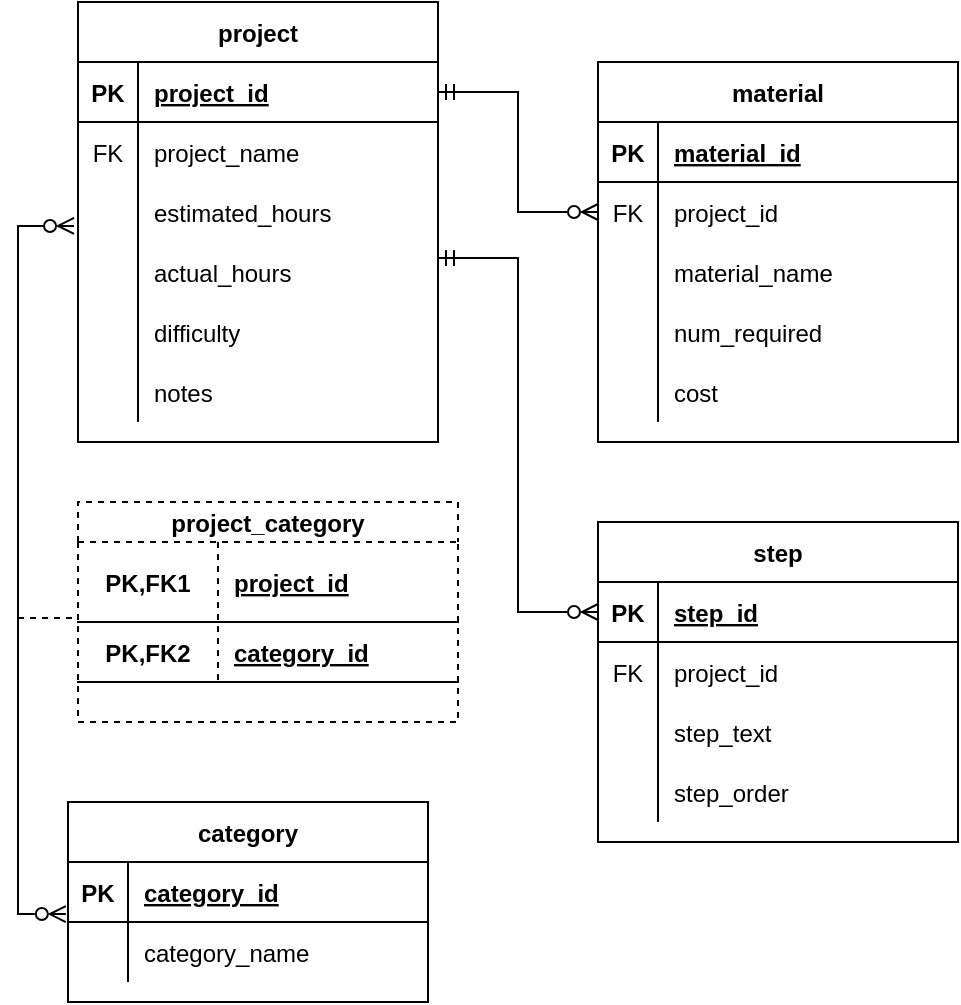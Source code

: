 <mxfile version="20.2.3" type="device"><diagram id="GjeYzTXRUApkSL4Be99o" name="Page-1"><mxGraphModel dx="553" dy="620" grid="1" gridSize="10" guides="1" tooltips="1" connect="1" arrows="1" fold="1" page="1" pageScale="1" pageWidth="850" pageHeight="1100" math="0" shadow="0"><root><mxCell id="0"/><mxCell id="1" parent="0"/><mxCell id="Lz5gEPpYqcbjBA6vg_gs-1" value="project" style="shape=table;startSize=30;container=1;collapsible=1;childLayout=tableLayout;fixedRows=1;rowLines=0;fontStyle=1;align=center;resizeLast=1;" vertex="1" parent="1"><mxGeometry x="40" y="40" width="180" height="220" as="geometry"/></mxCell><mxCell id="Lz5gEPpYqcbjBA6vg_gs-2" value="" style="shape=tableRow;horizontal=0;startSize=0;swimlaneHead=0;swimlaneBody=0;fillColor=none;collapsible=0;dropTarget=0;points=[[0,0.5],[1,0.5]];portConstraint=eastwest;top=0;left=0;right=0;bottom=1;" vertex="1" parent="Lz5gEPpYqcbjBA6vg_gs-1"><mxGeometry y="30" width="180" height="30" as="geometry"/></mxCell><mxCell id="Lz5gEPpYqcbjBA6vg_gs-3" value="PK" style="shape=partialRectangle;connectable=0;fillColor=none;top=0;left=0;bottom=0;right=0;fontStyle=1;overflow=hidden;" vertex="1" parent="Lz5gEPpYqcbjBA6vg_gs-2"><mxGeometry width="30" height="30" as="geometry"><mxRectangle width="30" height="30" as="alternateBounds"/></mxGeometry></mxCell><mxCell id="Lz5gEPpYqcbjBA6vg_gs-4" value="project_id" style="shape=partialRectangle;connectable=0;fillColor=none;top=0;left=0;bottom=0;right=0;align=left;spacingLeft=6;fontStyle=5;overflow=hidden;" vertex="1" parent="Lz5gEPpYqcbjBA6vg_gs-2"><mxGeometry x="30" width="150" height="30" as="geometry"><mxRectangle width="150" height="30" as="alternateBounds"/></mxGeometry></mxCell><mxCell id="Lz5gEPpYqcbjBA6vg_gs-5" value="" style="shape=tableRow;horizontal=0;startSize=0;swimlaneHead=0;swimlaneBody=0;fillColor=none;collapsible=0;dropTarget=0;points=[[0,0.5],[1,0.5]];portConstraint=eastwest;top=0;left=0;right=0;bottom=0;" vertex="1" parent="Lz5gEPpYqcbjBA6vg_gs-1"><mxGeometry y="60" width="180" height="30" as="geometry"/></mxCell><mxCell id="Lz5gEPpYqcbjBA6vg_gs-6" value="FK" style="shape=partialRectangle;connectable=0;fillColor=none;top=0;left=0;bottom=0;right=0;editable=1;overflow=hidden;" vertex="1" parent="Lz5gEPpYqcbjBA6vg_gs-5"><mxGeometry width="30" height="30" as="geometry"><mxRectangle width="30" height="30" as="alternateBounds"/></mxGeometry></mxCell><mxCell id="Lz5gEPpYqcbjBA6vg_gs-7" value="project_name" style="shape=partialRectangle;connectable=0;fillColor=none;top=0;left=0;bottom=0;right=0;align=left;spacingLeft=6;overflow=hidden;" vertex="1" parent="Lz5gEPpYqcbjBA6vg_gs-5"><mxGeometry x="30" width="150" height="30" as="geometry"><mxRectangle width="150" height="30" as="alternateBounds"/></mxGeometry></mxCell><mxCell id="Lz5gEPpYqcbjBA6vg_gs-8" value="" style="shape=tableRow;horizontal=0;startSize=0;swimlaneHead=0;swimlaneBody=0;fillColor=none;collapsible=0;dropTarget=0;points=[[0,0.5],[1,0.5]];portConstraint=eastwest;top=0;left=0;right=0;bottom=0;" vertex="1" parent="Lz5gEPpYqcbjBA6vg_gs-1"><mxGeometry y="90" width="180" height="30" as="geometry"/></mxCell><mxCell id="Lz5gEPpYqcbjBA6vg_gs-9" value="" style="shape=partialRectangle;connectable=0;fillColor=none;top=0;left=0;bottom=0;right=0;editable=1;overflow=hidden;" vertex="1" parent="Lz5gEPpYqcbjBA6vg_gs-8"><mxGeometry width="30" height="30" as="geometry"><mxRectangle width="30" height="30" as="alternateBounds"/></mxGeometry></mxCell><mxCell id="Lz5gEPpYqcbjBA6vg_gs-10" value="estimated_hours" style="shape=partialRectangle;connectable=0;fillColor=none;top=0;left=0;bottom=0;right=0;align=left;spacingLeft=6;overflow=hidden;" vertex="1" parent="Lz5gEPpYqcbjBA6vg_gs-8"><mxGeometry x="30" width="150" height="30" as="geometry"><mxRectangle width="150" height="30" as="alternateBounds"/></mxGeometry></mxCell><mxCell id="Lz5gEPpYqcbjBA6vg_gs-11" value="" style="shape=tableRow;horizontal=0;startSize=0;swimlaneHead=0;swimlaneBody=0;fillColor=none;collapsible=0;dropTarget=0;points=[[0,0.5],[1,0.5]];portConstraint=eastwest;top=0;left=0;right=0;bottom=0;" vertex="1" parent="Lz5gEPpYqcbjBA6vg_gs-1"><mxGeometry y="120" width="180" height="30" as="geometry"/></mxCell><mxCell id="Lz5gEPpYqcbjBA6vg_gs-12" value="" style="shape=partialRectangle;connectable=0;fillColor=none;top=0;left=0;bottom=0;right=0;editable=1;overflow=hidden;" vertex="1" parent="Lz5gEPpYqcbjBA6vg_gs-11"><mxGeometry width="30" height="30" as="geometry"><mxRectangle width="30" height="30" as="alternateBounds"/></mxGeometry></mxCell><mxCell id="Lz5gEPpYqcbjBA6vg_gs-13" value="actual_hours" style="shape=partialRectangle;connectable=0;fillColor=none;top=0;left=0;bottom=0;right=0;align=left;spacingLeft=6;overflow=hidden;" vertex="1" parent="Lz5gEPpYqcbjBA6vg_gs-11"><mxGeometry x="30" width="150" height="30" as="geometry"><mxRectangle width="150" height="30" as="alternateBounds"/></mxGeometry></mxCell><mxCell id="Lz5gEPpYqcbjBA6vg_gs-14" style="shape=tableRow;horizontal=0;startSize=0;swimlaneHead=0;swimlaneBody=0;fillColor=none;collapsible=0;dropTarget=0;points=[[0,0.5],[1,0.5]];portConstraint=eastwest;top=0;left=0;right=0;bottom=0;" vertex="1" parent="Lz5gEPpYqcbjBA6vg_gs-1"><mxGeometry y="150" width="180" height="30" as="geometry"/></mxCell><mxCell id="Lz5gEPpYqcbjBA6vg_gs-15" style="shape=partialRectangle;connectable=0;fillColor=none;top=0;left=0;bottom=0;right=0;editable=1;overflow=hidden;" vertex="1" parent="Lz5gEPpYqcbjBA6vg_gs-14"><mxGeometry width="30" height="30" as="geometry"><mxRectangle width="30" height="30" as="alternateBounds"/></mxGeometry></mxCell><mxCell id="Lz5gEPpYqcbjBA6vg_gs-16" value="difficulty" style="shape=partialRectangle;connectable=0;fillColor=none;top=0;left=0;bottom=0;right=0;align=left;spacingLeft=6;overflow=hidden;" vertex="1" parent="Lz5gEPpYqcbjBA6vg_gs-14"><mxGeometry x="30" width="150" height="30" as="geometry"><mxRectangle width="150" height="30" as="alternateBounds"/></mxGeometry></mxCell><mxCell id="Lz5gEPpYqcbjBA6vg_gs-17" style="shape=tableRow;horizontal=0;startSize=0;swimlaneHead=0;swimlaneBody=0;fillColor=none;collapsible=0;dropTarget=0;points=[[0,0.5],[1,0.5]];portConstraint=eastwest;top=0;left=0;right=0;bottom=0;" vertex="1" parent="Lz5gEPpYqcbjBA6vg_gs-1"><mxGeometry y="180" width="180" height="30" as="geometry"/></mxCell><mxCell id="Lz5gEPpYqcbjBA6vg_gs-18" style="shape=partialRectangle;connectable=0;fillColor=none;top=0;left=0;bottom=0;right=0;editable=1;overflow=hidden;" vertex="1" parent="Lz5gEPpYqcbjBA6vg_gs-17"><mxGeometry width="30" height="30" as="geometry"><mxRectangle width="30" height="30" as="alternateBounds"/></mxGeometry></mxCell><mxCell id="Lz5gEPpYqcbjBA6vg_gs-19" value="notes" style="shape=partialRectangle;connectable=0;fillColor=none;top=0;left=0;bottom=0;right=0;align=left;spacingLeft=6;overflow=hidden;" vertex="1" parent="Lz5gEPpYqcbjBA6vg_gs-17"><mxGeometry x="30" width="150" height="30" as="geometry"><mxRectangle width="150" height="30" as="alternateBounds"/></mxGeometry></mxCell><mxCell id="Lz5gEPpYqcbjBA6vg_gs-20" value="material" style="shape=table;startSize=30;container=1;collapsible=1;childLayout=tableLayout;fixedRows=1;rowLines=0;fontStyle=1;align=center;resizeLast=1;" vertex="1" parent="1"><mxGeometry x="300" y="70" width="180" height="190" as="geometry"/></mxCell><mxCell id="Lz5gEPpYqcbjBA6vg_gs-21" value="" style="shape=tableRow;horizontal=0;startSize=0;swimlaneHead=0;swimlaneBody=0;fillColor=none;collapsible=0;dropTarget=0;points=[[0,0.5],[1,0.5]];portConstraint=eastwest;top=0;left=0;right=0;bottom=1;" vertex="1" parent="Lz5gEPpYqcbjBA6vg_gs-20"><mxGeometry y="30" width="180" height="30" as="geometry"/></mxCell><mxCell id="Lz5gEPpYqcbjBA6vg_gs-22" value="PK" style="shape=partialRectangle;connectable=0;fillColor=none;top=0;left=0;bottom=0;right=0;fontStyle=1;overflow=hidden;" vertex="1" parent="Lz5gEPpYqcbjBA6vg_gs-21"><mxGeometry width="30" height="30" as="geometry"><mxRectangle width="30" height="30" as="alternateBounds"/></mxGeometry></mxCell><mxCell id="Lz5gEPpYqcbjBA6vg_gs-23" value="material_id" style="shape=partialRectangle;connectable=0;fillColor=none;top=0;left=0;bottom=0;right=0;align=left;spacingLeft=6;fontStyle=5;overflow=hidden;" vertex="1" parent="Lz5gEPpYqcbjBA6vg_gs-21"><mxGeometry x="30" width="150" height="30" as="geometry"><mxRectangle width="150" height="30" as="alternateBounds"/></mxGeometry></mxCell><mxCell id="Lz5gEPpYqcbjBA6vg_gs-24" value="" style="shape=tableRow;horizontal=0;startSize=0;swimlaneHead=0;swimlaneBody=0;fillColor=none;collapsible=0;dropTarget=0;points=[[0,0.5],[1,0.5]];portConstraint=eastwest;top=0;left=0;right=0;bottom=0;" vertex="1" parent="Lz5gEPpYqcbjBA6vg_gs-20"><mxGeometry y="60" width="180" height="30" as="geometry"/></mxCell><mxCell id="Lz5gEPpYqcbjBA6vg_gs-25" value="FK" style="shape=partialRectangle;connectable=0;fillColor=none;top=0;left=0;bottom=0;right=0;editable=1;overflow=hidden;" vertex="1" parent="Lz5gEPpYqcbjBA6vg_gs-24"><mxGeometry width="30" height="30" as="geometry"><mxRectangle width="30" height="30" as="alternateBounds"/></mxGeometry></mxCell><mxCell id="Lz5gEPpYqcbjBA6vg_gs-26" value="project_id" style="shape=partialRectangle;connectable=0;fillColor=none;top=0;left=0;bottom=0;right=0;align=left;spacingLeft=6;overflow=hidden;" vertex="1" parent="Lz5gEPpYqcbjBA6vg_gs-24"><mxGeometry x="30" width="150" height="30" as="geometry"><mxRectangle width="150" height="30" as="alternateBounds"/></mxGeometry></mxCell><mxCell id="Lz5gEPpYqcbjBA6vg_gs-27" value="" style="shape=tableRow;horizontal=0;startSize=0;swimlaneHead=0;swimlaneBody=0;fillColor=none;collapsible=0;dropTarget=0;points=[[0,0.5],[1,0.5]];portConstraint=eastwest;top=0;left=0;right=0;bottom=0;" vertex="1" parent="Lz5gEPpYqcbjBA6vg_gs-20"><mxGeometry y="90" width="180" height="30" as="geometry"/></mxCell><mxCell id="Lz5gEPpYqcbjBA6vg_gs-28" value="" style="shape=partialRectangle;connectable=0;fillColor=none;top=0;left=0;bottom=0;right=0;editable=1;overflow=hidden;" vertex="1" parent="Lz5gEPpYqcbjBA6vg_gs-27"><mxGeometry width="30" height="30" as="geometry"><mxRectangle width="30" height="30" as="alternateBounds"/></mxGeometry></mxCell><mxCell id="Lz5gEPpYqcbjBA6vg_gs-29" value="material_name" style="shape=partialRectangle;connectable=0;fillColor=none;top=0;left=0;bottom=0;right=0;align=left;spacingLeft=6;overflow=hidden;" vertex="1" parent="Lz5gEPpYqcbjBA6vg_gs-27"><mxGeometry x="30" width="150" height="30" as="geometry"><mxRectangle width="150" height="30" as="alternateBounds"/></mxGeometry></mxCell><mxCell id="Lz5gEPpYqcbjBA6vg_gs-30" value="" style="shape=tableRow;horizontal=0;startSize=0;swimlaneHead=0;swimlaneBody=0;fillColor=none;collapsible=0;dropTarget=0;points=[[0,0.5],[1,0.5]];portConstraint=eastwest;top=0;left=0;right=0;bottom=0;" vertex="1" parent="Lz5gEPpYqcbjBA6vg_gs-20"><mxGeometry y="120" width="180" height="30" as="geometry"/></mxCell><mxCell id="Lz5gEPpYqcbjBA6vg_gs-31" value="" style="shape=partialRectangle;connectable=0;fillColor=none;top=0;left=0;bottom=0;right=0;editable=1;overflow=hidden;" vertex="1" parent="Lz5gEPpYqcbjBA6vg_gs-30"><mxGeometry width="30" height="30" as="geometry"><mxRectangle width="30" height="30" as="alternateBounds"/></mxGeometry></mxCell><mxCell id="Lz5gEPpYqcbjBA6vg_gs-32" value="num_required" style="shape=partialRectangle;connectable=0;fillColor=none;top=0;left=0;bottom=0;right=0;align=left;spacingLeft=6;overflow=hidden;" vertex="1" parent="Lz5gEPpYqcbjBA6vg_gs-30"><mxGeometry x="30" width="150" height="30" as="geometry"><mxRectangle width="150" height="30" as="alternateBounds"/></mxGeometry></mxCell><mxCell id="Lz5gEPpYqcbjBA6vg_gs-33" style="shape=tableRow;horizontal=0;startSize=0;swimlaneHead=0;swimlaneBody=0;fillColor=none;collapsible=0;dropTarget=0;points=[[0,0.5],[1,0.5]];portConstraint=eastwest;top=0;left=0;right=0;bottom=0;" vertex="1" parent="Lz5gEPpYqcbjBA6vg_gs-20"><mxGeometry y="150" width="180" height="30" as="geometry"/></mxCell><mxCell id="Lz5gEPpYqcbjBA6vg_gs-34" style="shape=partialRectangle;connectable=0;fillColor=none;top=0;left=0;bottom=0;right=0;editable=1;overflow=hidden;" vertex="1" parent="Lz5gEPpYqcbjBA6vg_gs-33"><mxGeometry width="30" height="30" as="geometry"><mxRectangle width="30" height="30" as="alternateBounds"/></mxGeometry></mxCell><mxCell id="Lz5gEPpYqcbjBA6vg_gs-35" value="cost" style="shape=partialRectangle;connectable=0;fillColor=none;top=0;left=0;bottom=0;right=0;align=left;spacingLeft=6;overflow=hidden;" vertex="1" parent="Lz5gEPpYqcbjBA6vg_gs-33"><mxGeometry x="30" width="150" height="30" as="geometry"><mxRectangle width="150" height="30" as="alternateBounds"/></mxGeometry></mxCell><mxCell id="Lz5gEPpYqcbjBA6vg_gs-36" value="step" style="shape=table;startSize=30;container=1;collapsible=1;childLayout=tableLayout;fixedRows=1;rowLines=0;fontStyle=1;align=center;resizeLast=1;" vertex="1" parent="1"><mxGeometry x="300" y="300" width="180" height="160" as="geometry"/></mxCell><mxCell id="Lz5gEPpYqcbjBA6vg_gs-37" value="" style="shape=tableRow;horizontal=0;startSize=0;swimlaneHead=0;swimlaneBody=0;fillColor=none;collapsible=0;dropTarget=0;points=[[0,0.5],[1,0.5]];portConstraint=eastwest;top=0;left=0;right=0;bottom=1;" vertex="1" parent="Lz5gEPpYqcbjBA6vg_gs-36"><mxGeometry y="30" width="180" height="30" as="geometry"/></mxCell><mxCell id="Lz5gEPpYqcbjBA6vg_gs-38" value="PK" style="shape=partialRectangle;connectable=0;fillColor=none;top=0;left=0;bottom=0;right=0;fontStyle=1;overflow=hidden;" vertex="1" parent="Lz5gEPpYqcbjBA6vg_gs-37"><mxGeometry width="30" height="30" as="geometry"><mxRectangle width="30" height="30" as="alternateBounds"/></mxGeometry></mxCell><mxCell id="Lz5gEPpYqcbjBA6vg_gs-39" value="step_id" style="shape=partialRectangle;connectable=0;fillColor=none;top=0;left=0;bottom=0;right=0;align=left;spacingLeft=6;fontStyle=5;overflow=hidden;" vertex="1" parent="Lz5gEPpYqcbjBA6vg_gs-37"><mxGeometry x="30" width="150" height="30" as="geometry"><mxRectangle width="150" height="30" as="alternateBounds"/></mxGeometry></mxCell><mxCell id="Lz5gEPpYqcbjBA6vg_gs-40" value="" style="shape=tableRow;horizontal=0;startSize=0;swimlaneHead=0;swimlaneBody=0;fillColor=none;collapsible=0;dropTarget=0;points=[[0,0.5],[1,0.5]];portConstraint=eastwest;top=0;left=0;right=0;bottom=0;" vertex="1" parent="Lz5gEPpYqcbjBA6vg_gs-36"><mxGeometry y="60" width="180" height="30" as="geometry"/></mxCell><mxCell id="Lz5gEPpYqcbjBA6vg_gs-41" value="FK" style="shape=partialRectangle;connectable=0;fillColor=none;top=0;left=0;bottom=0;right=0;editable=1;overflow=hidden;" vertex="1" parent="Lz5gEPpYqcbjBA6vg_gs-40"><mxGeometry width="30" height="30" as="geometry"><mxRectangle width="30" height="30" as="alternateBounds"/></mxGeometry></mxCell><mxCell id="Lz5gEPpYqcbjBA6vg_gs-42" value="project_id" style="shape=partialRectangle;connectable=0;fillColor=none;top=0;left=0;bottom=0;right=0;align=left;spacingLeft=6;overflow=hidden;" vertex="1" parent="Lz5gEPpYqcbjBA6vg_gs-40"><mxGeometry x="30" width="150" height="30" as="geometry"><mxRectangle width="150" height="30" as="alternateBounds"/></mxGeometry></mxCell><mxCell id="Lz5gEPpYqcbjBA6vg_gs-43" value="" style="shape=tableRow;horizontal=0;startSize=0;swimlaneHead=0;swimlaneBody=0;fillColor=none;collapsible=0;dropTarget=0;points=[[0,0.5],[1,0.5]];portConstraint=eastwest;top=0;left=0;right=0;bottom=0;" vertex="1" parent="Lz5gEPpYqcbjBA6vg_gs-36"><mxGeometry y="90" width="180" height="30" as="geometry"/></mxCell><mxCell id="Lz5gEPpYqcbjBA6vg_gs-44" value="" style="shape=partialRectangle;connectable=0;fillColor=none;top=0;left=0;bottom=0;right=0;editable=1;overflow=hidden;" vertex="1" parent="Lz5gEPpYqcbjBA6vg_gs-43"><mxGeometry width="30" height="30" as="geometry"><mxRectangle width="30" height="30" as="alternateBounds"/></mxGeometry></mxCell><mxCell id="Lz5gEPpYqcbjBA6vg_gs-45" value="step_text" style="shape=partialRectangle;connectable=0;fillColor=none;top=0;left=0;bottom=0;right=0;align=left;spacingLeft=6;overflow=hidden;" vertex="1" parent="Lz5gEPpYqcbjBA6vg_gs-43"><mxGeometry x="30" width="150" height="30" as="geometry"><mxRectangle width="150" height="30" as="alternateBounds"/></mxGeometry></mxCell><mxCell id="Lz5gEPpYqcbjBA6vg_gs-46" value="" style="shape=tableRow;horizontal=0;startSize=0;swimlaneHead=0;swimlaneBody=0;fillColor=none;collapsible=0;dropTarget=0;points=[[0,0.5],[1,0.5]];portConstraint=eastwest;top=0;left=0;right=0;bottom=0;" vertex="1" parent="Lz5gEPpYqcbjBA6vg_gs-36"><mxGeometry y="120" width="180" height="30" as="geometry"/></mxCell><mxCell id="Lz5gEPpYqcbjBA6vg_gs-47" value="" style="shape=partialRectangle;connectable=0;fillColor=none;top=0;left=0;bottom=0;right=0;editable=1;overflow=hidden;" vertex="1" parent="Lz5gEPpYqcbjBA6vg_gs-46"><mxGeometry width="30" height="30" as="geometry"><mxRectangle width="30" height="30" as="alternateBounds"/></mxGeometry></mxCell><mxCell id="Lz5gEPpYqcbjBA6vg_gs-48" value="step_order" style="shape=partialRectangle;connectable=0;fillColor=none;top=0;left=0;bottom=0;right=0;align=left;spacingLeft=6;overflow=hidden;" vertex="1" parent="Lz5gEPpYqcbjBA6vg_gs-46"><mxGeometry x="30" width="150" height="30" as="geometry"><mxRectangle width="150" height="30" as="alternateBounds"/></mxGeometry></mxCell><mxCell id="Lz5gEPpYqcbjBA6vg_gs-49" value="category" style="shape=table;startSize=30;container=1;collapsible=1;childLayout=tableLayout;fixedRows=1;rowLines=0;fontStyle=1;align=center;resizeLast=1;" vertex="1" parent="1"><mxGeometry x="35" y="440" width="180" height="100" as="geometry"/></mxCell><mxCell id="Lz5gEPpYqcbjBA6vg_gs-50" value="" style="shape=tableRow;horizontal=0;startSize=0;swimlaneHead=0;swimlaneBody=0;fillColor=none;collapsible=0;dropTarget=0;points=[[0,0.5],[1,0.5]];portConstraint=eastwest;top=0;left=0;right=0;bottom=1;" vertex="1" parent="Lz5gEPpYqcbjBA6vg_gs-49"><mxGeometry y="30" width="180" height="30" as="geometry"/></mxCell><mxCell id="Lz5gEPpYqcbjBA6vg_gs-51" value="PK" style="shape=partialRectangle;connectable=0;fillColor=none;top=0;left=0;bottom=0;right=0;fontStyle=1;overflow=hidden;" vertex="1" parent="Lz5gEPpYqcbjBA6vg_gs-50"><mxGeometry width="30" height="30" as="geometry"><mxRectangle width="30" height="30" as="alternateBounds"/></mxGeometry></mxCell><mxCell id="Lz5gEPpYqcbjBA6vg_gs-52" value="category_id" style="shape=partialRectangle;connectable=0;fillColor=none;top=0;left=0;bottom=0;right=0;align=left;spacingLeft=6;fontStyle=5;overflow=hidden;" vertex="1" parent="Lz5gEPpYqcbjBA6vg_gs-50"><mxGeometry x="30" width="150" height="30" as="geometry"><mxRectangle width="150" height="30" as="alternateBounds"/></mxGeometry></mxCell><mxCell id="Lz5gEPpYqcbjBA6vg_gs-53" value="" style="shape=tableRow;horizontal=0;startSize=0;swimlaneHead=0;swimlaneBody=0;fillColor=none;collapsible=0;dropTarget=0;points=[[0,0.5],[1,0.5]];portConstraint=eastwest;top=0;left=0;right=0;bottom=0;" vertex="1" parent="Lz5gEPpYqcbjBA6vg_gs-49"><mxGeometry y="60" width="180" height="30" as="geometry"/></mxCell><mxCell id="Lz5gEPpYqcbjBA6vg_gs-54" value="" style="shape=partialRectangle;connectable=0;fillColor=none;top=0;left=0;bottom=0;right=0;editable=1;overflow=hidden;" vertex="1" parent="Lz5gEPpYqcbjBA6vg_gs-53"><mxGeometry width="30" height="30" as="geometry"><mxRectangle width="30" height="30" as="alternateBounds"/></mxGeometry></mxCell><mxCell id="Lz5gEPpYqcbjBA6vg_gs-55" value="category_name" style="shape=partialRectangle;connectable=0;fillColor=none;top=0;left=0;bottom=0;right=0;align=left;spacingLeft=6;overflow=hidden;" vertex="1" parent="Lz5gEPpYqcbjBA6vg_gs-53"><mxGeometry x="30" width="150" height="30" as="geometry"><mxRectangle width="150" height="30" as="alternateBounds"/></mxGeometry></mxCell><mxCell id="Lz5gEPpYqcbjBA6vg_gs-62" value="project_category" style="shape=table;startSize=20;container=1;collapsible=1;childLayout=tableLayout;fixedRows=1;rowLines=0;fontStyle=1;align=center;resizeLast=1;dashed=1;" vertex="1" parent="1"><mxGeometry x="40" y="290" width="190" height="110" as="geometry"/></mxCell><mxCell id="Lz5gEPpYqcbjBA6vg_gs-63" value="" style="shape=tableRow;horizontal=0;startSize=0;swimlaneHead=0;swimlaneBody=0;fillColor=none;collapsible=0;dropTarget=0;points=[[0,0.5],[1,0.5]];portConstraint=eastwest;top=0;left=0;right=0;bottom=1;" vertex="1" parent="Lz5gEPpYqcbjBA6vg_gs-62"><mxGeometry y="20" width="190" height="40" as="geometry"/></mxCell><mxCell id="Lz5gEPpYqcbjBA6vg_gs-64" value="PK,FK1" style="shape=partialRectangle;connectable=0;fillColor=none;top=0;left=0;bottom=0;right=0;fontStyle=1;overflow=hidden;" vertex="1" parent="Lz5gEPpYqcbjBA6vg_gs-63"><mxGeometry width="70" height="40" as="geometry"><mxRectangle width="70" height="40" as="alternateBounds"/></mxGeometry></mxCell><mxCell id="Lz5gEPpYqcbjBA6vg_gs-65" value="project_id" style="shape=partialRectangle;connectable=0;fillColor=none;top=0;left=0;bottom=0;right=0;align=left;spacingLeft=6;fontStyle=5;overflow=hidden;" vertex="1" parent="Lz5gEPpYqcbjBA6vg_gs-63"><mxGeometry x="70" width="120" height="40" as="geometry"><mxRectangle width="120" height="40" as="alternateBounds"/></mxGeometry></mxCell><mxCell id="Lz5gEPpYqcbjBA6vg_gs-75" style="shape=tableRow;horizontal=0;startSize=0;swimlaneHead=0;swimlaneBody=0;fillColor=none;collapsible=0;dropTarget=0;points=[[0,0.5],[1,0.5]];portConstraint=eastwest;top=0;left=0;right=0;bottom=1;" vertex="1" parent="Lz5gEPpYqcbjBA6vg_gs-62"><mxGeometry y="60" width="190" height="30" as="geometry"/></mxCell><mxCell id="Lz5gEPpYqcbjBA6vg_gs-76" value="PK,FK2" style="shape=partialRectangle;connectable=0;fillColor=none;top=0;left=0;bottom=0;right=0;fontStyle=1;overflow=hidden;" vertex="1" parent="Lz5gEPpYqcbjBA6vg_gs-75"><mxGeometry width="70" height="30" as="geometry"><mxRectangle width="70" height="30" as="alternateBounds"/></mxGeometry></mxCell><mxCell id="Lz5gEPpYqcbjBA6vg_gs-77" value="category_id" style="shape=partialRectangle;connectable=0;fillColor=none;top=0;left=0;bottom=0;right=0;align=left;spacingLeft=6;fontStyle=5;overflow=hidden;dashed=1;" vertex="1" parent="Lz5gEPpYqcbjBA6vg_gs-75"><mxGeometry x="70" width="120" height="30" as="geometry"><mxRectangle width="120" height="30" as="alternateBounds"/></mxGeometry></mxCell><mxCell id="Lz5gEPpYqcbjBA6vg_gs-78" value="" style="endArrow=ERzeroToMany;html=1;rounded=0;exitX=-0.006;exitY=-0.133;exitDx=0;exitDy=0;exitPerimeter=0;edgeStyle=elbowEdgeStyle;startArrow=ERzeroToMany;startFill=0;endFill=0;entryX=-0.011;entryY=0.733;entryDx=0;entryDy=0;entryPerimeter=0;" edge="1" parent="1" source="Lz5gEPpYqcbjBA6vg_gs-53" target="Lz5gEPpYqcbjBA6vg_gs-8"><mxGeometry width="50" height="50" relative="1" as="geometry"><mxPoint x="-20" y="290" as="sourcePoint"/><mxPoint x="20" y="150" as="targetPoint"/><Array as="points"><mxPoint x="10" y="320"/></Array></mxGeometry></mxCell><mxCell id="Lz5gEPpYqcbjBA6vg_gs-80" value="" style="endArrow=none;dashed=1;html=1;rounded=0;entryX=-0.005;entryY=-0.067;entryDx=0;entryDy=0;entryPerimeter=0;" edge="1" parent="1" target="Lz5gEPpYqcbjBA6vg_gs-75"><mxGeometry width="50" height="50" relative="1" as="geometry"><mxPoint x="10" y="348" as="sourcePoint"/><mxPoint x="270" y="530" as="targetPoint"/></mxGeometry></mxCell><mxCell id="Lz5gEPpYqcbjBA6vg_gs-82" value="" style="endArrow=ERmandOne;html=1;rounded=0;entryX=1;entryY=0.5;entryDx=0;entryDy=0;exitX=0;exitY=0.5;exitDx=0;exitDy=0;edgeStyle=elbowEdgeStyle;startArrow=ERzeroToMany;startFill=0;endFill=0;" edge="1" parent="1" source="Lz5gEPpYqcbjBA6vg_gs-24" target="Lz5gEPpYqcbjBA6vg_gs-2"><mxGeometry width="50" height="50" relative="1" as="geometry"><mxPoint x="230" y="210" as="sourcePoint"/><mxPoint x="280" y="160" as="targetPoint"/></mxGeometry></mxCell><mxCell id="Lz5gEPpYqcbjBA6vg_gs-83" value="" style="endArrow=ERmandOne;html=1;rounded=0;entryX=1;entryY=0.267;entryDx=0;entryDy=0;entryPerimeter=0;exitX=0;exitY=0.5;exitDx=0;exitDy=0;edgeStyle=elbowEdgeStyle;startArrow=ERzeroToMany;startFill=0;endFill=0;" edge="1" parent="1" source="Lz5gEPpYqcbjBA6vg_gs-37" target="Lz5gEPpYqcbjBA6vg_gs-11"><mxGeometry width="50" height="50" relative="1" as="geometry"><mxPoint x="230" y="240" as="sourcePoint"/><mxPoint x="280" y="190" as="targetPoint"/></mxGeometry></mxCell></root></mxGraphModel></diagram></mxfile>